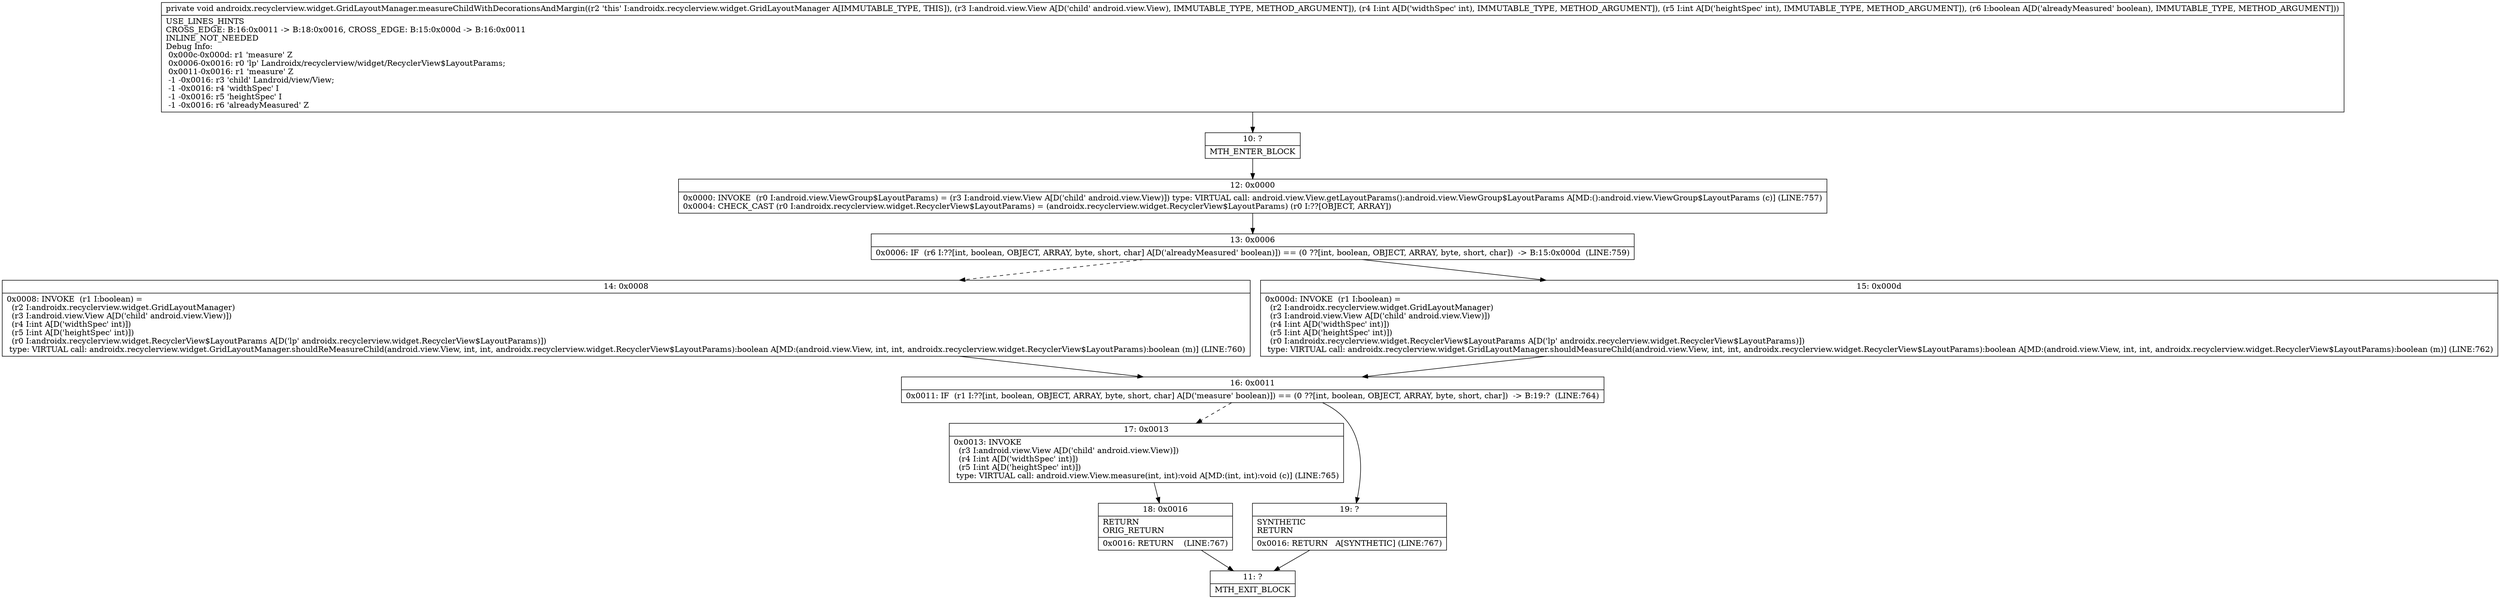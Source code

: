 digraph "CFG forandroidx.recyclerview.widget.GridLayoutManager.measureChildWithDecorationsAndMargin(Landroid\/view\/View;IIZ)V" {
Node_10 [shape=record,label="{10\:\ ?|MTH_ENTER_BLOCK\l}"];
Node_12 [shape=record,label="{12\:\ 0x0000|0x0000: INVOKE  (r0 I:android.view.ViewGroup$LayoutParams) = (r3 I:android.view.View A[D('child' android.view.View)]) type: VIRTUAL call: android.view.View.getLayoutParams():android.view.ViewGroup$LayoutParams A[MD:():android.view.ViewGroup$LayoutParams (c)] (LINE:757)\l0x0004: CHECK_CAST (r0 I:androidx.recyclerview.widget.RecyclerView$LayoutParams) = (androidx.recyclerview.widget.RecyclerView$LayoutParams) (r0 I:??[OBJECT, ARRAY]) \l}"];
Node_13 [shape=record,label="{13\:\ 0x0006|0x0006: IF  (r6 I:??[int, boolean, OBJECT, ARRAY, byte, short, char] A[D('alreadyMeasured' boolean)]) == (0 ??[int, boolean, OBJECT, ARRAY, byte, short, char])  \-\> B:15:0x000d  (LINE:759)\l}"];
Node_14 [shape=record,label="{14\:\ 0x0008|0x0008: INVOKE  (r1 I:boolean) = \l  (r2 I:androidx.recyclerview.widget.GridLayoutManager)\l  (r3 I:android.view.View A[D('child' android.view.View)])\l  (r4 I:int A[D('widthSpec' int)])\l  (r5 I:int A[D('heightSpec' int)])\l  (r0 I:androidx.recyclerview.widget.RecyclerView$LayoutParams A[D('lp' androidx.recyclerview.widget.RecyclerView$LayoutParams)])\l type: VIRTUAL call: androidx.recyclerview.widget.GridLayoutManager.shouldReMeasureChild(android.view.View, int, int, androidx.recyclerview.widget.RecyclerView$LayoutParams):boolean A[MD:(android.view.View, int, int, androidx.recyclerview.widget.RecyclerView$LayoutParams):boolean (m)] (LINE:760)\l}"];
Node_16 [shape=record,label="{16\:\ 0x0011|0x0011: IF  (r1 I:??[int, boolean, OBJECT, ARRAY, byte, short, char] A[D('measure' boolean)]) == (0 ??[int, boolean, OBJECT, ARRAY, byte, short, char])  \-\> B:19:?  (LINE:764)\l}"];
Node_17 [shape=record,label="{17\:\ 0x0013|0x0013: INVOKE  \l  (r3 I:android.view.View A[D('child' android.view.View)])\l  (r4 I:int A[D('widthSpec' int)])\l  (r5 I:int A[D('heightSpec' int)])\l type: VIRTUAL call: android.view.View.measure(int, int):void A[MD:(int, int):void (c)] (LINE:765)\l}"];
Node_18 [shape=record,label="{18\:\ 0x0016|RETURN\lORIG_RETURN\l|0x0016: RETURN    (LINE:767)\l}"];
Node_11 [shape=record,label="{11\:\ ?|MTH_EXIT_BLOCK\l}"];
Node_19 [shape=record,label="{19\:\ ?|SYNTHETIC\lRETURN\l|0x0016: RETURN   A[SYNTHETIC] (LINE:767)\l}"];
Node_15 [shape=record,label="{15\:\ 0x000d|0x000d: INVOKE  (r1 I:boolean) = \l  (r2 I:androidx.recyclerview.widget.GridLayoutManager)\l  (r3 I:android.view.View A[D('child' android.view.View)])\l  (r4 I:int A[D('widthSpec' int)])\l  (r5 I:int A[D('heightSpec' int)])\l  (r0 I:androidx.recyclerview.widget.RecyclerView$LayoutParams A[D('lp' androidx.recyclerview.widget.RecyclerView$LayoutParams)])\l type: VIRTUAL call: androidx.recyclerview.widget.GridLayoutManager.shouldMeasureChild(android.view.View, int, int, androidx.recyclerview.widget.RecyclerView$LayoutParams):boolean A[MD:(android.view.View, int, int, androidx.recyclerview.widget.RecyclerView$LayoutParams):boolean (m)] (LINE:762)\l}"];
MethodNode[shape=record,label="{private void androidx.recyclerview.widget.GridLayoutManager.measureChildWithDecorationsAndMargin((r2 'this' I:androidx.recyclerview.widget.GridLayoutManager A[IMMUTABLE_TYPE, THIS]), (r3 I:android.view.View A[D('child' android.view.View), IMMUTABLE_TYPE, METHOD_ARGUMENT]), (r4 I:int A[D('widthSpec' int), IMMUTABLE_TYPE, METHOD_ARGUMENT]), (r5 I:int A[D('heightSpec' int), IMMUTABLE_TYPE, METHOD_ARGUMENT]), (r6 I:boolean A[D('alreadyMeasured' boolean), IMMUTABLE_TYPE, METHOD_ARGUMENT]))  | USE_LINES_HINTS\lCROSS_EDGE: B:16:0x0011 \-\> B:18:0x0016, CROSS_EDGE: B:15:0x000d \-\> B:16:0x0011\lINLINE_NOT_NEEDED\lDebug Info:\l  0x000c\-0x000d: r1 'measure' Z\l  0x0006\-0x0016: r0 'lp' Landroidx\/recyclerview\/widget\/RecyclerView$LayoutParams;\l  0x0011\-0x0016: r1 'measure' Z\l  \-1 \-0x0016: r3 'child' Landroid\/view\/View;\l  \-1 \-0x0016: r4 'widthSpec' I\l  \-1 \-0x0016: r5 'heightSpec' I\l  \-1 \-0x0016: r6 'alreadyMeasured' Z\l}"];
MethodNode -> Node_10;Node_10 -> Node_12;
Node_12 -> Node_13;
Node_13 -> Node_14[style=dashed];
Node_13 -> Node_15;
Node_14 -> Node_16;
Node_16 -> Node_17[style=dashed];
Node_16 -> Node_19;
Node_17 -> Node_18;
Node_18 -> Node_11;
Node_19 -> Node_11;
Node_15 -> Node_16;
}

